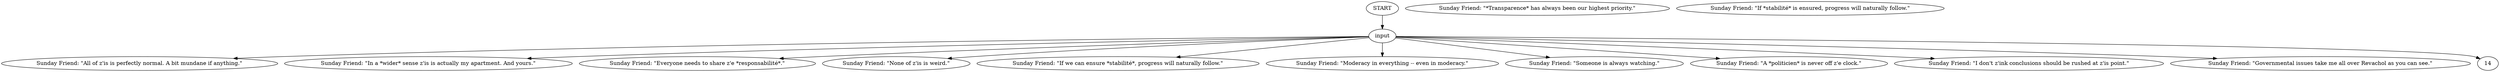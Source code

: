 # APT / TOMAS THE SPONSOR barks apt
# Sponsor's barks inside apartment building.
# ==================================================
digraph G {
	  0 [label="START"];
	  1 [label="input"];
	  2 [label="Sunday Friend: \"All of z'is is perfectly normal. A bit mundane if anything.\""];
	  3 [label="Sunday Friend: \"In a *wider* sense z'is is actually my apartment. And yours.\""];
	  4 [label="Sunday Friend: \"*Transparence* has always been our highest priority.\""];
	  5 [label="Sunday Friend: \"Everyone needs to share z'e *responsabilité*.\""];
	  6 [label="Sunday Friend: \"None of z'is is weird.\""];
	  7 [label="Sunday Friend: \"If we can ensure *stabilité*, progress will naturally follow.\""];
	  8 [label="Sunday Friend: \"If *stabilité* is ensured, progress will naturally follow.\""];
	  9 [label="Sunday Friend: \"Moderacy in everything -- even in moderacy.\""];
	  10 [label="Sunday Friend: \"Someone is always watching.\""];
	  11 [label="Sunday Friend: \"A *politicien* is never off z'e clock.\""];
	  12 [label="Sunday Friend: \"I don't z'ink conclusions should be rushed at z'is point.\""];
	  13 [label="Sunday Friend: \"Governmental issues take me all over Revachol as you can see.\""];
	  0 -> 1
	  1 -> 2
	  1 -> 3
	  1 -> 5
	  1 -> 6
	  1 -> 7
	  1 -> 9
	  1 -> 10
	  1 -> 11
	  1 -> 12
	  1 -> 13
	  1 -> 14
}

